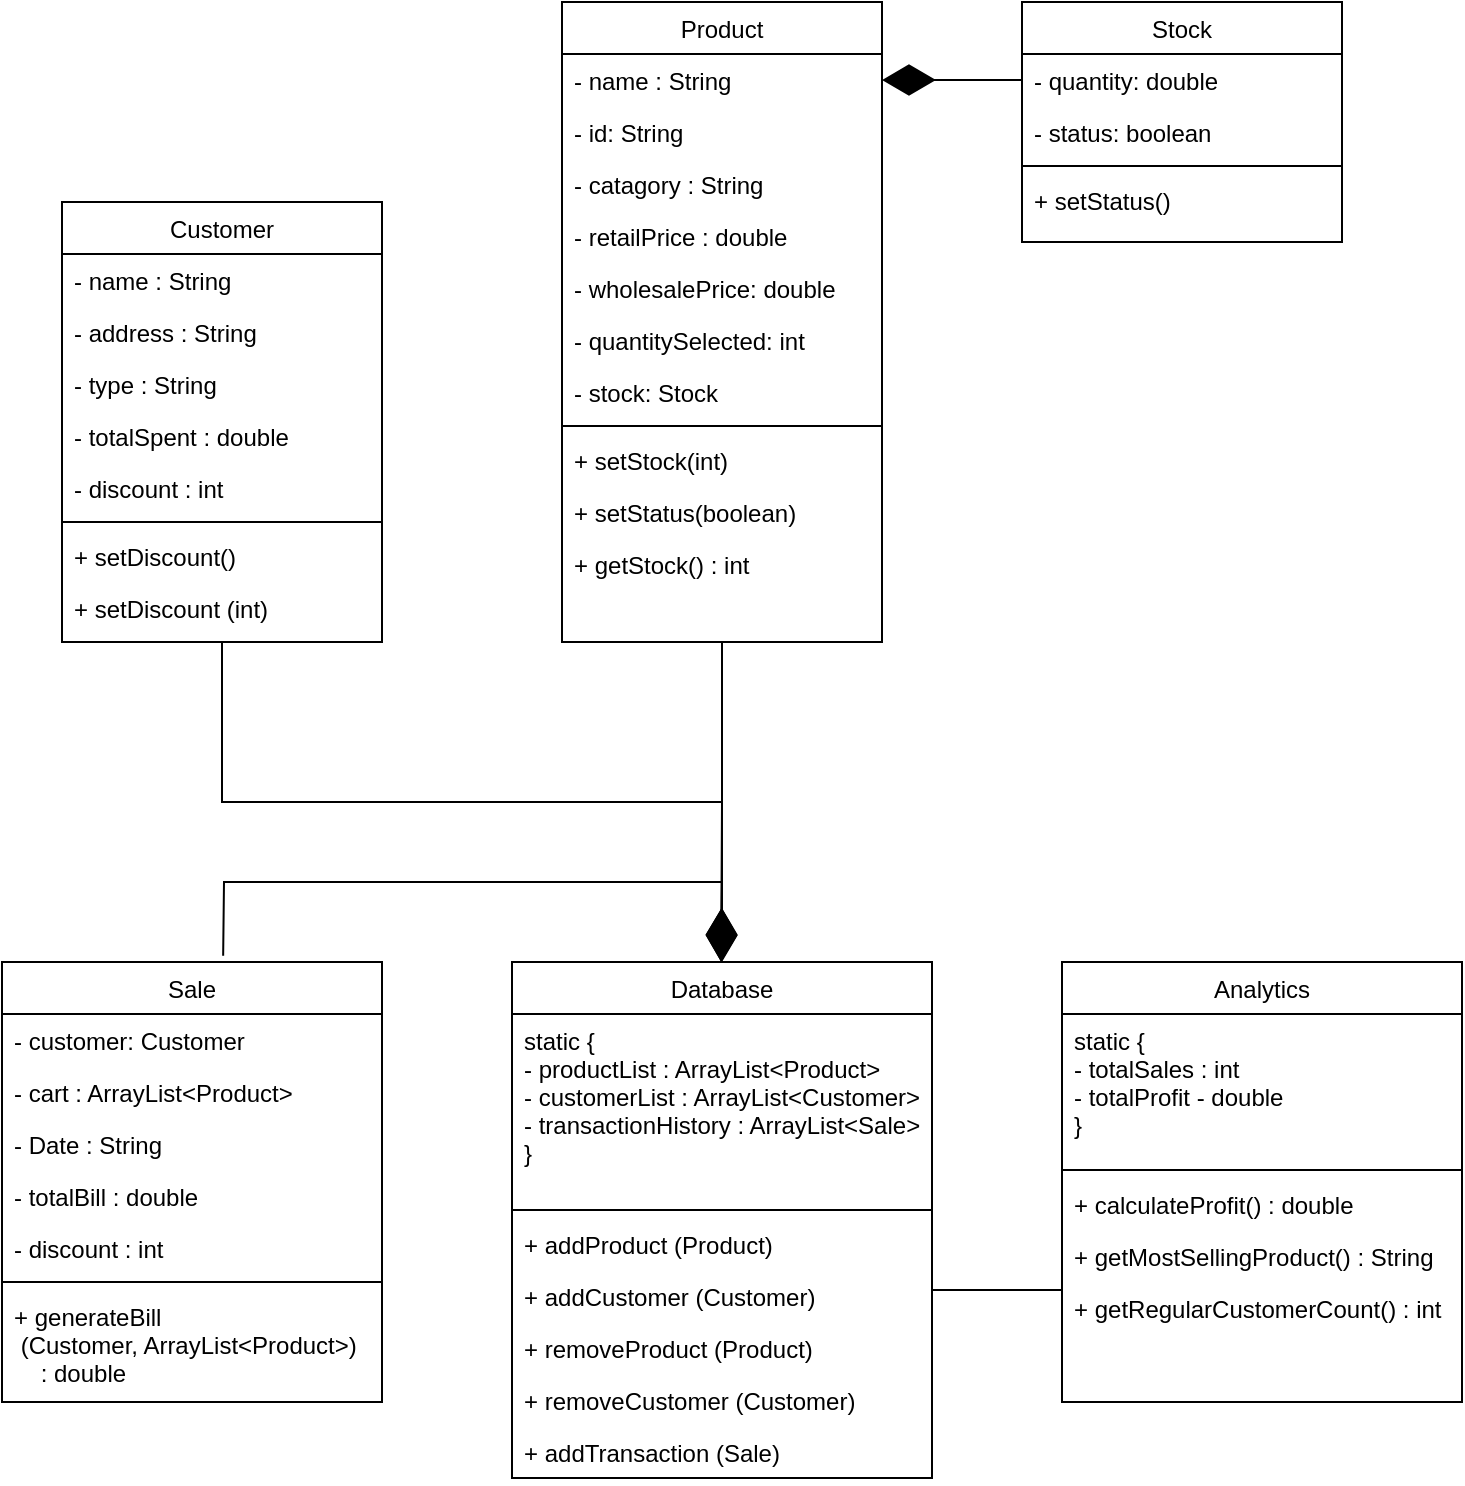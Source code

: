 <mxfile version="24.6.1" type="github">
  <diagram id="C5RBs43oDa-KdzZeNtuy" name="Page-1">
    <mxGraphModel dx="1639" dy="888" grid="1" gridSize="10" guides="1" tooltips="1" connect="1" arrows="1" fold="1" page="1" pageScale="1" pageWidth="827" pageHeight="1169" math="0" shadow="0">
      <root>
        <mxCell id="WIyWlLk6GJQsqaUBKTNV-0" />
        <mxCell id="WIyWlLk6GJQsqaUBKTNV-1" parent="WIyWlLk6GJQsqaUBKTNV-0" />
        <mxCell id="zkfFHV4jXpPFQw0GAbJ--6" value="Customer" style="swimlane;fontStyle=0;align=center;verticalAlign=top;childLayout=stackLayout;horizontal=1;startSize=26;horizontalStack=0;resizeParent=1;resizeLast=0;collapsible=1;marginBottom=0;rounded=0;shadow=0;strokeWidth=1;" parent="WIyWlLk6GJQsqaUBKTNV-1" vertex="1">
          <mxGeometry x="80" y="380" width="160" height="220" as="geometry">
            <mxRectangle x="130" y="380" width="160" height="26" as="alternateBounds" />
          </mxGeometry>
        </mxCell>
        <mxCell id="zkfFHV4jXpPFQw0GAbJ--7" value="- name : String" style="text;align=left;verticalAlign=top;spacingLeft=4;spacingRight=4;overflow=hidden;rotatable=0;points=[[0,0.5],[1,0.5]];portConstraint=eastwest;" parent="zkfFHV4jXpPFQw0GAbJ--6" vertex="1">
          <mxGeometry y="26" width="160" height="26" as="geometry" />
        </mxCell>
        <mxCell id="zkfFHV4jXpPFQw0GAbJ--8" value="- address : String" style="text;align=left;verticalAlign=top;spacingLeft=4;spacingRight=4;overflow=hidden;rotatable=0;points=[[0,0.5],[1,0.5]];portConstraint=eastwest;rounded=0;shadow=0;html=0;" parent="zkfFHV4jXpPFQw0GAbJ--6" vertex="1">
          <mxGeometry y="52" width="160" height="26" as="geometry" />
        </mxCell>
        <mxCell id="dJ_TLsmCWfYFWeBNSc4d-0" value="- type : String" style="text;align=left;verticalAlign=top;spacingLeft=4;spacingRight=4;overflow=hidden;rotatable=0;points=[[0,0.5],[1,0.5]];portConstraint=eastwest;rounded=0;shadow=0;html=0;" vertex="1" parent="zkfFHV4jXpPFQw0GAbJ--6">
          <mxGeometry y="78" width="160" height="26" as="geometry" />
        </mxCell>
        <mxCell id="dJ_TLsmCWfYFWeBNSc4d-2" value="- totalSpent : double" style="text;align=left;verticalAlign=top;spacingLeft=4;spacingRight=4;overflow=hidden;rotatable=0;points=[[0,0.5],[1,0.5]];portConstraint=eastwest;rounded=0;shadow=0;html=0;" vertex="1" parent="zkfFHV4jXpPFQw0GAbJ--6">
          <mxGeometry y="104" width="160" height="26" as="geometry" />
        </mxCell>
        <mxCell id="dJ_TLsmCWfYFWeBNSc4d-3" value="- discount : int" style="text;align=left;verticalAlign=top;spacingLeft=4;spacingRight=4;overflow=hidden;rotatable=0;points=[[0,0.5],[1,0.5]];portConstraint=eastwest;rounded=0;shadow=0;html=0;" vertex="1" parent="zkfFHV4jXpPFQw0GAbJ--6">
          <mxGeometry y="130" width="160" height="26" as="geometry" />
        </mxCell>
        <mxCell id="zkfFHV4jXpPFQw0GAbJ--9" value="" style="line;html=1;strokeWidth=1;align=left;verticalAlign=middle;spacingTop=-1;spacingLeft=3;spacingRight=3;rotatable=0;labelPosition=right;points=[];portConstraint=eastwest;" parent="zkfFHV4jXpPFQw0GAbJ--6" vertex="1">
          <mxGeometry y="156" width="160" height="8" as="geometry" />
        </mxCell>
        <mxCell id="dJ_TLsmCWfYFWeBNSc4d-4" value="+ setDiscount()" style="text;align=left;verticalAlign=top;spacingLeft=4;spacingRight=4;overflow=hidden;rotatable=0;points=[[0,0.5],[1,0.5]];portConstraint=eastwest;rounded=0;shadow=0;html=0;" vertex="1" parent="zkfFHV4jXpPFQw0GAbJ--6">
          <mxGeometry y="164" width="160" height="26" as="geometry" />
        </mxCell>
        <mxCell id="dJ_TLsmCWfYFWeBNSc4d-5" value="+ setDiscount (int)" style="text;align=left;verticalAlign=top;spacingLeft=4;spacingRight=4;overflow=hidden;rotatable=0;points=[[0,0.5],[1,0.5]];portConstraint=eastwest;rounded=0;shadow=0;html=0;" vertex="1" parent="zkfFHV4jXpPFQw0GAbJ--6">
          <mxGeometry y="190" width="160" height="26" as="geometry" />
        </mxCell>
        <mxCell id="dJ_TLsmCWfYFWeBNSc4d-6" value="Product" style="swimlane;fontStyle=0;align=center;verticalAlign=top;childLayout=stackLayout;horizontal=1;startSize=26;horizontalStack=0;resizeParent=1;resizeLast=0;collapsible=1;marginBottom=0;rounded=0;shadow=0;strokeWidth=1;" vertex="1" parent="WIyWlLk6GJQsqaUBKTNV-1">
          <mxGeometry x="330" y="280" width="160" height="320" as="geometry">
            <mxRectangle x="130" y="380" width="160" height="26" as="alternateBounds" />
          </mxGeometry>
        </mxCell>
        <mxCell id="dJ_TLsmCWfYFWeBNSc4d-7" value="- name : String" style="text;align=left;verticalAlign=top;spacingLeft=4;spacingRight=4;overflow=hidden;rotatable=0;points=[[0,0.5],[1,0.5]];portConstraint=eastwest;" vertex="1" parent="dJ_TLsmCWfYFWeBNSc4d-6">
          <mxGeometry y="26" width="160" height="26" as="geometry" />
        </mxCell>
        <mxCell id="dJ_TLsmCWfYFWeBNSc4d-8" value="- id: String" style="text;align=left;verticalAlign=top;spacingLeft=4;spacingRight=4;overflow=hidden;rotatable=0;points=[[0,0.5],[1,0.5]];portConstraint=eastwest;rounded=0;shadow=0;html=0;" vertex="1" parent="dJ_TLsmCWfYFWeBNSc4d-6">
          <mxGeometry y="52" width="160" height="26" as="geometry" />
        </mxCell>
        <mxCell id="dJ_TLsmCWfYFWeBNSc4d-9" value="- catagory : String" style="text;align=left;verticalAlign=top;spacingLeft=4;spacingRight=4;overflow=hidden;rotatable=0;points=[[0,0.5],[1,0.5]];portConstraint=eastwest;rounded=0;shadow=0;html=0;" vertex="1" parent="dJ_TLsmCWfYFWeBNSc4d-6">
          <mxGeometry y="78" width="160" height="26" as="geometry" />
        </mxCell>
        <mxCell id="dJ_TLsmCWfYFWeBNSc4d-10" value="- retailPrice : double" style="text;align=left;verticalAlign=top;spacingLeft=4;spacingRight=4;overflow=hidden;rotatable=0;points=[[0,0.5],[1,0.5]];portConstraint=eastwest;rounded=0;shadow=0;html=0;" vertex="1" parent="dJ_TLsmCWfYFWeBNSc4d-6">
          <mxGeometry y="104" width="160" height="26" as="geometry" />
        </mxCell>
        <mxCell id="dJ_TLsmCWfYFWeBNSc4d-16" value="- wholesalePrice: double" style="text;align=left;verticalAlign=top;spacingLeft=4;spacingRight=4;overflow=hidden;rotatable=0;points=[[0,0.5],[1,0.5]];portConstraint=eastwest;rounded=0;shadow=0;html=0;" vertex="1" parent="dJ_TLsmCWfYFWeBNSc4d-6">
          <mxGeometry y="130" width="160" height="26" as="geometry" />
        </mxCell>
        <mxCell id="dJ_TLsmCWfYFWeBNSc4d-11" value="- quantitySelected: int" style="text;align=left;verticalAlign=top;spacingLeft=4;spacingRight=4;overflow=hidden;rotatable=0;points=[[0,0.5],[1,0.5]];portConstraint=eastwest;rounded=0;shadow=0;html=0;" vertex="1" parent="dJ_TLsmCWfYFWeBNSc4d-6">
          <mxGeometry y="156" width="160" height="26" as="geometry" />
        </mxCell>
        <mxCell id="dJ_TLsmCWfYFWeBNSc4d-15" value="- stock: Stock" style="text;align=left;verticalAlign=top;spacingLeft=4;spacingRight=4;overflow=hidden;rotatable=0;points=[[0,0.5],[1,0.5]];portConstraint=eastwest;rounded=0;shadow=0;html=0;" vertex="1" parent="dJ_TLsmCWfYFWeBNSc4d-6">
          <mxGeometry y="182" width="160" height="26" as="geometry" />
        </mxCell>
        <mxCell id="dJ_TLsmCWfYFWeBNSc4d-12" value="" style="line;html=1;strokeWidth=1;align=left;verticalAlign=middle;spacingTop=-1;spacingLeft=3;spacingRight=3;rotatable=0;labelPosition=right;points=[];portConstraint=eastwest;" vertex="1" parent="dJ_TLsmCWfYFWeBNSc4d-6">
          <mxGeometry y="208" width="160" height="8" as="geometry" />
        </mxCell>
        <mxCell id="dJ_TLsmCWfYFWeBNSc4d-17" value="+ setStock(int)" style="text;align=left;verticalAlign=top;spacingLeft=4;spacingRight=4;overflow=hidden;rotatable=0;points=[[0,0.5],[1,0.5]];portConstraint=eastwest;rounded=0;shadow=0;html=0;" vertex="1" parent="dJ_TLsmCWfYFWeBNSc4d-6">
          <mxGeometry y="216" width="160" height="26" as="geometry" />
        </mxCell>
        <mxCell id="dJ_TLsmCWfYFWeBNSc4d-18" value="+ setStatus(boolean)" style="text;align=left;verticalAlign=top;spacingLeft=4;spacingRight=4;overflow=hidden;rotatable=0;points=[[0,0.5],[1,0.5]];portConstraint=eastwest;rounded=0;shadow=0;html=0;" vertex="1" parent="dJ_TLsmCWfYFWeBNSc4d-6">
          <mxGeometry y="242" width="160" height="26" as="geometry" />
        </mxCell>
        <mxCell id="dJ_TLsmCWfYFWeBNSc4d-20" value="+ getStock() : int" style="text;align=left;verticalAlign=top;spacingLeft=4;spacingRight=4;overflow=hidden;rotatable=0;points=[[0,0.5],[1,0.5]];portConstraint=eastwest;rounded=0;shadow=0;html=0;" vertex="1" parent="dJ_TLsmCWfYFWeBNSc4d-6">
          <mxGeometry y="268" width="160" height="26" as="geometry" />
        </mxCell>
        <mxCell id="dJ_TLsmCWfYFWeBNSc4d-21" value="Analytics" style="swimlane;fontStyle=0;align=center;verticalAlign=top;childLayout=stackLayout;horizontal=1;startSize=26;horizontalStack=0;resizeParent=1;resizeLast=0;collapsible=1;marginBottom=0;rounded=0;shadow=0;strokeWidth=1;" vertex="1" parent="WIyWlLk6GJQsqaUBKTNV-1">
          <mxGeometry x="580" y="760" width="200" height="220" as="geometry">
            <mxRectangle x="130" y="380" width="160" height="26" as="alternateBounds" />
          </mxGeometry>
        </mxCell>
        <mxCell id="dJ_TLsmCWfYFWeBNSc4d-22" value="static {&#xa;- totalSales : int&#xa;- totalProfit - double&#xa;}" style="text;align=left;verticalAlign=top;spacingLeft=4;spacingRight=4;overflow=hidden;rotatable=0;points=[[0,0.5],[1,0.5]];portConstraint=eastwest;" vertex="1" parent="dJ_TLsmCWfYFWeBNSc4d-21">
          <mxGeometry y="26" width="200" height="74" as="geometry" />
        </mxCell>
        <mxCell id="dJ_TLsmCWfYFWeBNSc4d-27" value="" style="line;html=1;strokeWidth=1;align=left;verticalAlign=middle;spacingTop=-1;spacingLeft=3;spacingRight=3;rotatable=0;labelPosition=right;points=[];portConstraint=eastwest;" vertex="1" parent="dJ_TLsmCWfYFWeBNSc4d-21">
          <mxGeometry y="100" width="200" height="8" as="geometry" />
        </mxCell>
        <mxCell id="dJ_TLsmCWfYFWeBNSc4d-30" value="+ calculateProfit() : double" style="text;align=left;verticalAlign=top;spacingLeft=4;spacingRight=4;overflow=hidden;rotatable=0;points=[[0,0.5],[1,0.5]];portConstraint=eastwest;rounded=0;shadow=0;html=0;" vertex="1" parent="dJ_TLsmCWfYFWeBNSc4d-21">
          <mxGeometry y="108" width="200" height="26" as="geometry" />
        </mxCell>
        <mxCell id="dJ_TLsmCWfYFWeBNSc4d-31" value="+ getMostSellingProduct() : String" style="text;align=left;verticalAlign=top;spacingLeft=4;spacingRight=4;overflow=hidden;rotatable=0;points=[[0,0.5],[1,0.5]];portConstraint=eastwest;rounded=0;shadow=0;html=0;" vertex="1" parent="dJ_TLsmCWfYFWeBNSc4d-21">
          <mxGeometry y="134" width="200" height="26" as="geometry" />
        </mxCell>
        <mxCell id="dJ_TLsmCWfYFWeBNSc4d-50" value="+ getRegularCustomerCount() : int" style="text;align=left;verticalAlign=top;spacingLeft=4;spacingRight=4;overflow=hidden;rotatable=0;points=[[0,0.5],[1,0.5]];portConstraint=eastwest;rounded=0;shadow=0;html=0;" vertex="1" parent="dJ_TLsmCWfYFWeBNSc4d-21">
          <mxGeometry y="160" width="200" height="26" as="geometry" />
        </mxCell>
        <mxCell id="dJ_TLsmCWfYFWeBNSc4d-32" value="Stock" style="swimlane;fontStyle=0;align=center;verticalAlign=top;childLayout=stackLayout;horizontal=1;startSize=26;horizontalStack=0;resizeParent=1;resizeLast=0;collapsible=1;marginBottom=0;rounded=0;shadow=0;strokeWidth=1;" vertex="1" parent="WIyWlLk6GJQsqaUBKTNV-1">
          <mxGeometry x="560" y="280" width="160" height="120" as="geometry">
            <mxRectangle x="130" y="380" width="160" height="26" as="alternateBounds" />
          </mxGeometry>
        </mxCell>
        <mxCell id="dJ_TLsmCWfYFWeBNSc4d-36" value="- quantity: double" style="text;align=left;verticalAlign=top;spacingLeft=4;spacingRight=4;overflow=hidden;rotatable=0;points=[[0,0.5],[1,0.5]];portConstraint=eastwest;rounded=0;shadow=0;html=0;" vertex="1" parent="dJ_TLsmCWfYFWeBNSc4d-32">
          <mxGeometry y="26" width="160" height="26" as="geometry" />
        </mxCell>
        <mxCell id="dJ_TLsmCWfYFWeBNSc4d-37" value="- status: boolean" style="text;align=left;verticalAlign=top;spacingLeft=4;spacingRight=4;overflow=hidden;rotatable=0;points=[[0,0.5],[1,0.5]];portConstraint=eastwest;rounded=0;shadow=0;html=0;" vertex="1" parent="dJ_TLsmCWfYFWeBNSc4d-32">
          <mxGeometry y="52" width="160" height="26" as="geometry" />
        </mxCell>
        <mxCell id="dJ_TLsmCWfYFWeBNSc4d-38" value="" style="line;html=1;strokeWidth=1;align=left;verticalAlign=middle;spacingTop=-1;spacingLeft=3;spacingRight=3;rotatable=0;labelPosition=right;points=[];portConstraint=eastwest;" vertex="1" parent="dJ_TLsmCWfYFWeBNSc4d-32">
          <mxGeometry y="78" width="160" height="8" as="geometry" />
        </mxCell>
        <mxCell id="dJ_TLsmCWfYFWeBNSc4d-40" value="+ setStatus()" style="text;align=left;verticalAlign=top;spacingLeft=4;spacingRight=4;overflow=hidden;rotatable=0;points=[[0,0.5],[1,0.5]];portConstraint=eastwest;rounded=0;shadow=0;html=0;" vertex="1" parent="dJ_TLsmCWfYFWeBNSc4d-32">
          <mxGeometry y="86" width="160" height="26" as="geometry" />
        </mxCell>
        <mxCell id="dJ_TLsmCWfYFWeBNSc4d-41" value="Database" style="swimlane;fontStyle=0;align=center;verticalAlign=top;childLayout=stackLayout;horizontal=1;startSize=26;horizontalStack=0;resizeParent=1;resizeLast=0;collapsible=1;marginBottom=0;rounded=0;shadow=0;strokeWidth=1;" vertex="1" parent="WIyWlLk6GJQsqaUBKTNV-1">
          <mxGeometry x="305" y="760" width="210" height="258" as="geometry">
            <mxRectangle x="130" y="380" width="160" height="26" as="alternateBounds" />
          </mxGeometry>
        </mxCell>
        <mxCell id="dJ_TLsmCWfYFWeBNSc4d-45" value="static {&#xa;- productList : ArrayList&lt;Product&gt;&#xa;- customerList : ArrayList&lt;Customer&gt;&#xa;- transactionHistory : ArrayList&lt;Sale&gt;&#xa;}" style="text;align=left;verticalAlign=top;spacingLeft=4;spacingRight=4;overflow=hidden;rotatable=0;points=[[0,0.5],[1,0.5]];portConstraint=eastwest;rounded=0;shadow=0;html=0;" vertex="1" parent="dJ_TLsmCWfYFWeBNSc4d-41">
          <mxGeometry y="26" width="210" height="94" as="geometry" />
        </mxCell>
        <mxCell id="dJ_TLsmCWfYFWeBNSc4d-47" value="" style="line;html=1;strokeWidth=1;align=left;verticalAlign=middle;spacingTop=-1;spacingLeft=3;spacingRight=3;rotatable=0;labelPosition=right;points=[];portConstraint=eastwest;" vertex="1" parent="dJ_TLsmCWfYFWeBNSc4d-41">
          <mxGeometry y="120" width="210" height="8" as="geometry" />
        </mxCell>
        <mxCell id="dJ_TLsmCWfYFWeBNSc4d-48" value="+ addProduct (Product)" style="text;align=left;verticalAlign=top;spacingLeft=4;spacingRight=4;overflow=hidden;rotatable=0;points=[[0,0.5],[1,0.5]];portConstraint=eastwest;rounded=0;shadow=0;html=0;" vertex="1" parent="dJ_TLsmCWfYFWeBNSc4d-41">
          <mxGeometry y="128" width="210" height="26" as="geometry" />
        </mxCell>
        <mxCell id="dJ_TLsmCWfYFWeBNSc4d-51" value="+ addCustomer (Customer)" style="text;align=left;verticalAlign=top;spacingLeft=4;spacingRight=4;overflow=hidden;rotatable=0;points=[[0,0.5],[1,0.5]];portConstraint=eastwest;rounded=0;shadow=0;html=0;" vertex="1" parent="dJ_TLsmCWfYFWeBNSc4d-41">
          <mxGeometry y="154" width="210" height="26" as="geometry" />
        </mxCell>
        <mxCell id="dJ_TLsmCWfYFWeBNSc4d-52" value="+ removeProduct (Product)" style="text;align=left;verticalAlign=top;spacingLeft=4;spacingRight=4;overflow=hidden;rotatable=0;points=[[0,0.5],[1,0.5]];portConstraint=eastwest;rounded=0;shadow=0;html=0;" vertex="1" parent="dJ_TLsmCWfYFWeBNSc4d-41">
          <mxGeometry y="180" width="210" height="26" as="geometry" />
        </mxCell>
        <mxCell id="dJ_TLsmCWfYFWeBNSc4d-53" value="+ removeCustomer (Customer)" style="text;align=left;verticalAlign=top;spacingLeft=4;spacingRight=4;overflow=hidden;rotatable=0;points=[[0,0.5],[1,0.5]];portConstraint=eastwest;rounded=0;shadow=0;html=0;" vertex="1" parent="dJ_TLsmCWfYFWeBNSc4d-41">
          <mxGeometry y="206" width="210" height="26" as="geometry" />
        </mxCell>
        <mxCell id="dJ_TLsmCWfYFWeBNSc4d-74" value="+ addTransaction (Sale)" style="text;align=left;verticalAlign=top;spacingLeft=4;spacingRight=4;overflow=hidden;rotatable=0;points=[[0,0.5],[1,0.5]];portConstraint=eastwest;rounded=0;shadow=0;html=0;" vertex="1" parent="dJ_TLsmCWfYFWeBNSc4d-41">
          <mxGeometry y="232" width="210" height="26" as="geometry" />
        </mxCell>
        <mxCell id="dJ_TLsmCWfYFWeBNSc4d-55" value="Sale" style="swimlane;fontStyle=0;align=center;verticalAlign=top;childLayout=stackLayout;horizontal=1;startSize=26;horizontalStack=0;resizeParent=1;resizeLast=0;collapsible=1;marginBottom=0;rounded=0;shadow=0;strokeWidth=1;" vertex="1" parent="WIyWlLk6GJQsqaUBKTNV-1">
          <mxGeometry x="50" y="760" width="190" height="220" as="geometry">
            <mxRectangle x="130" y="380" width="160" height="26" as="alternateBounds" />
          </mxGeometry>
        </mxCell>
        <mxCell id="dJ_TLsmCWfYFWeBNSc4d-57" value="- customer: Customer" style="text;align=left;verticalAlign=top;spacingLeft=4;spacingRight=4;overflow=hidden;rotatable=0;points=[[0,0.5],[1,0.5]];portConstraint=eastwest;rounded=0;shadow=0;html=0;" vertex="1" parent="dJ_TLsmCWfYFWeBNSc4d-55">
          <mxGeometry y="26" width="190" height="26" as="geometry" />
        </mxCell>
        <mxCell id="dJ_TLsmCWfYFWeBNSc4d-64" value="- cart : ArrayList&lt;Product&gt;" style="text;align=left;verticalAlign=top;spacingLeft=4;spacingRight=4;overflow=hidden;rotatable=0;points=[[0,0.5],[1,0.5]];portConstraint=eastwest;rounded=0;shadow=0;html=0;" vertex="1" parent="dJ_TLsmCWfYFWeBNSc4d-55">
          <mxGeometry y="52" width="190" height="26" as="geometry" />
        </mxCell>
        <mxCell id="dJ_TLsmCWfYFWeBNSc4d-58" value="- Date : String" style="text;align=left;verticalAlign=top;spacingLeft=4;spacingRight=4;overflow=hidden;rotatable=0;points=[[0,0.5],[1,0.5]];portConstraint=eastwest;rounded=0;shadow=0;html=0;" vertex="1" parent="dJ_TLsmCWfYFWeBNSc4d-55">
          <mxGeometry y="78" width="190" height="26" as="geometry" />
        </mxCell>
        <mxCell id="dJ_TLsmCWfYFWeBNSc4d-59" value="- totalBill : double" style="text;align=left;verticalAlign=top;spacingLeft=4;spacingRight=4;overflow=hidden;rotatable=0;points=[[0,0.5],[1,0.5]];portConstraint=eastwest;rounded=0;shadow=0;html=0;" vertex="1" parent="dJ_TLsmCWfYFWeBNSc4d-55">
          <mxGeometry y="104" width="190" height="26" as="geometry" />
        </mxCell>
        <mxCell id="dJ_TLsmCWfYFWeBNSc4d-60" value="- discount : int" style="text;align=left;verticalAlign=top;spacingLeft=4;spacingRight=4;overflow=hidden;rotatable=0;points=[[0,0.5],[1,0.5]];portConstraint=eastwest;rounded=0;shadow=0;html=0;" vertex="1" parent="dJ_TLsmCWfYFWeBNSc4d-55">
          <mxGeometry y="130" width="190" height="26" as="geometry" />
        </mxCell>
        <mxCell id="dJ_TLsmCWfYFWeBNSc4d-61" value="" style="line;html=1;strokeWidth=1;align=left;verticalAlign=middle;spacingTop=-1;spacingLeft=3;spacingRight=3;rotatable=0;labelPosition=right;points=[];portConstraint=eastwest;" vertex="1" parent="dJ_TLsmCWfYFWeBNSc4d-55">
          <mxGeometry y="156" width="190" height="8" as="geometry" />
        </mxCell>
        <mxCell id="dJ_TLsmCWfYFWeBNSc4d-65" value="+ generateBill&#xa; (Customer, ArrayList&lt;Product&gt;)&#xa;    : double" style="text;align=left;verticalAlign=top;spacingLeft=4;spacingRight=4;overflow=hidden;rotatable=0;points=[[0,0.5],[1,0.5]];portConstraint=eastwest;rounded=0;shadow=0;html=0;" vertex="1" parent="dJ_TLsmCWfYFWeBNSc4d-55">
          <mxGeometry y="164" width="190" height="46" as="geometry" />
        </mxCell>
        <mxCell id="dJ_TLsmCWfYFWeBNSc4d-84" value="" style="endArrow=diamondThin;endFill=1;endSize=24;html=1;rounded=0;entryX=1;entryY=0.5;entryDx=0;entryDy=0;exitX=0;exitY=0.5;exitDx=0;exitDy=0;" edge="1" parent="WIyWlLk6GJQsqaUBKTNV-1" source="dJ_TLsmCWfYFWeBNSc4d-36" target="dJ_TLsmCWfYFWeBNSc4d-7">
          <mxGeometry width="160" relative="1" as="geometry">
            <mxPoint x="560" y="315.9" as="sourcePoint" />
            <mxPoint x="491.76" y="364.104" as="targetPoint" />
          </mxGeometry>
        </mxCell>
        <mxCell id="dJ_TLsmCWfYFWeBNSc4d-85" value="" style="endArrow=diamondThin;endFill=1;endSize=24;html=1;rounded=0;entryX=0.5;entryY=0;entryDx=0;entryDy=0;exitX=0.5;exitY=1;exitDx=0;exitDy=0;" edge="1" parent="WIyWlLk6GJQsqaUBKTNV-1" source="dJ_TLsmCWfYFWeBNSc4d-6" target="dJ_TLsmCWfYFWeBNSc4d-41">
          <mxGeometry width="160" relative="1" as="geometry">
            <mxPoint x="430" y="640" as="sourcePoint" />
            <mxPoint x="360" y="640" as="targetPoint" />
          </mxGeometry>
        </mxCell>
        <mxCell id="dJ_TLsmCWfYFWeBNSc4d-86" value="" style="endArrow=diamondThin;endFill=1;endSize=24;html=1;rounded=0;entryX=0.5;entryY=0;entryDx=0;entryDy=0;exitX=0.5;exitY=1;exitDx=0;exitDy=0;" edge="1" parent="WIyWlLk6GJQsqaUBKTNV-1" source="zkfFHV4jXpPFQw0GAbJ--6">
          <mxGeometry width="160" relative="1" as="geometry">
            <mxPoint x="409.58" y="600" as="sourcePoint" />
            <mxPoint x="409.58" y="760" as="targetPoint" />
            <Array as="points">
              <mxPoint x="160" y="680" />
              <mxPoint x="410" y="680" />
            </Array>
          </mxGeometry>
        </mxCell>
        <mxCell id="dJ_TLsmCWfYFWeBNSc4d-87" value="" style="endArrow=diamondThin;endFill=1;endSize=24;html=1;rounded=0;entryX=0.5;entryY=0;entryDx=0;entryDy=0;exitX=0.582;exitY=-0.014;exitDx=0;exitDy=0;exitPerimeter=0;" edge="1" parent="WIyWlLk6GJQsqaUBKTNV-1" source="dJ_TLsmCWfYFWeBNSc4d-55">
          <mxGeometry width="160" relative="1" as="geometry">
            <mxPoint x="160" y="600" as="sourcePoint" />
            <mxPoint x="409.58" y="760" as="targetPoint" />
            <Array as="points">
              <mxPoint x="161" y="720" />
              <mxPoint x="410" y="720" />
            </Array>
          </mxGeometry>
        </mxCell>
        <mxCell id="dJ_TLsmCWfYFWeBNSc4d-88" value="" style="line;strokeWidth=1;fillColor=none;align=left;verticalAlign=middle;spacingTop=-1;spacingLeft=3;spacingRight=3;rotatable=0;labelPosition=right;points=[];portConstraint=eastwest;strokeColor=inherit;" vertex="1" parent="WIyWlLk6GJQsqaUBKTNV-1">
          <mxGeometry x="515" y="920" width="65" height="8" as="geometry" />
        </mxCell>
      </root>
    </mxGraphModel>
  </diagram>
</mxfile>
